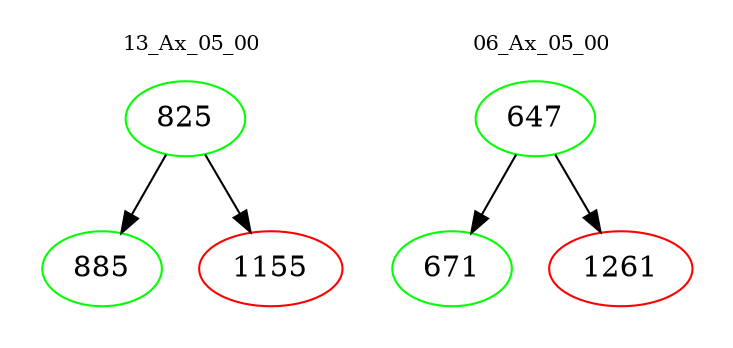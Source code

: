 digraph{
subgraph cluster_0 {
color = white
label = "13_Ax_05_00";
fontsize=10;
T0_825 [label="825", color="green"]
T0_825 -> T0_885 [color="black"]
T0_885 [label="885", color="green"]
T0_825 -> T0_1155 [color="black"]
T0_1155 [label="1155", color="red"]
}
subgraph cluster_1 {
color = white
label = "06_Ax_05_00";
fontsize=10;
T1_647 [label="647", color="green"]
T1_647 -> T1_671 [color="black"]
T1_671 [label="671", color="green"]
T1_647 -> T1_1261 [color="black"]
T1_1261 [label="1261", color="red"]
}
}
